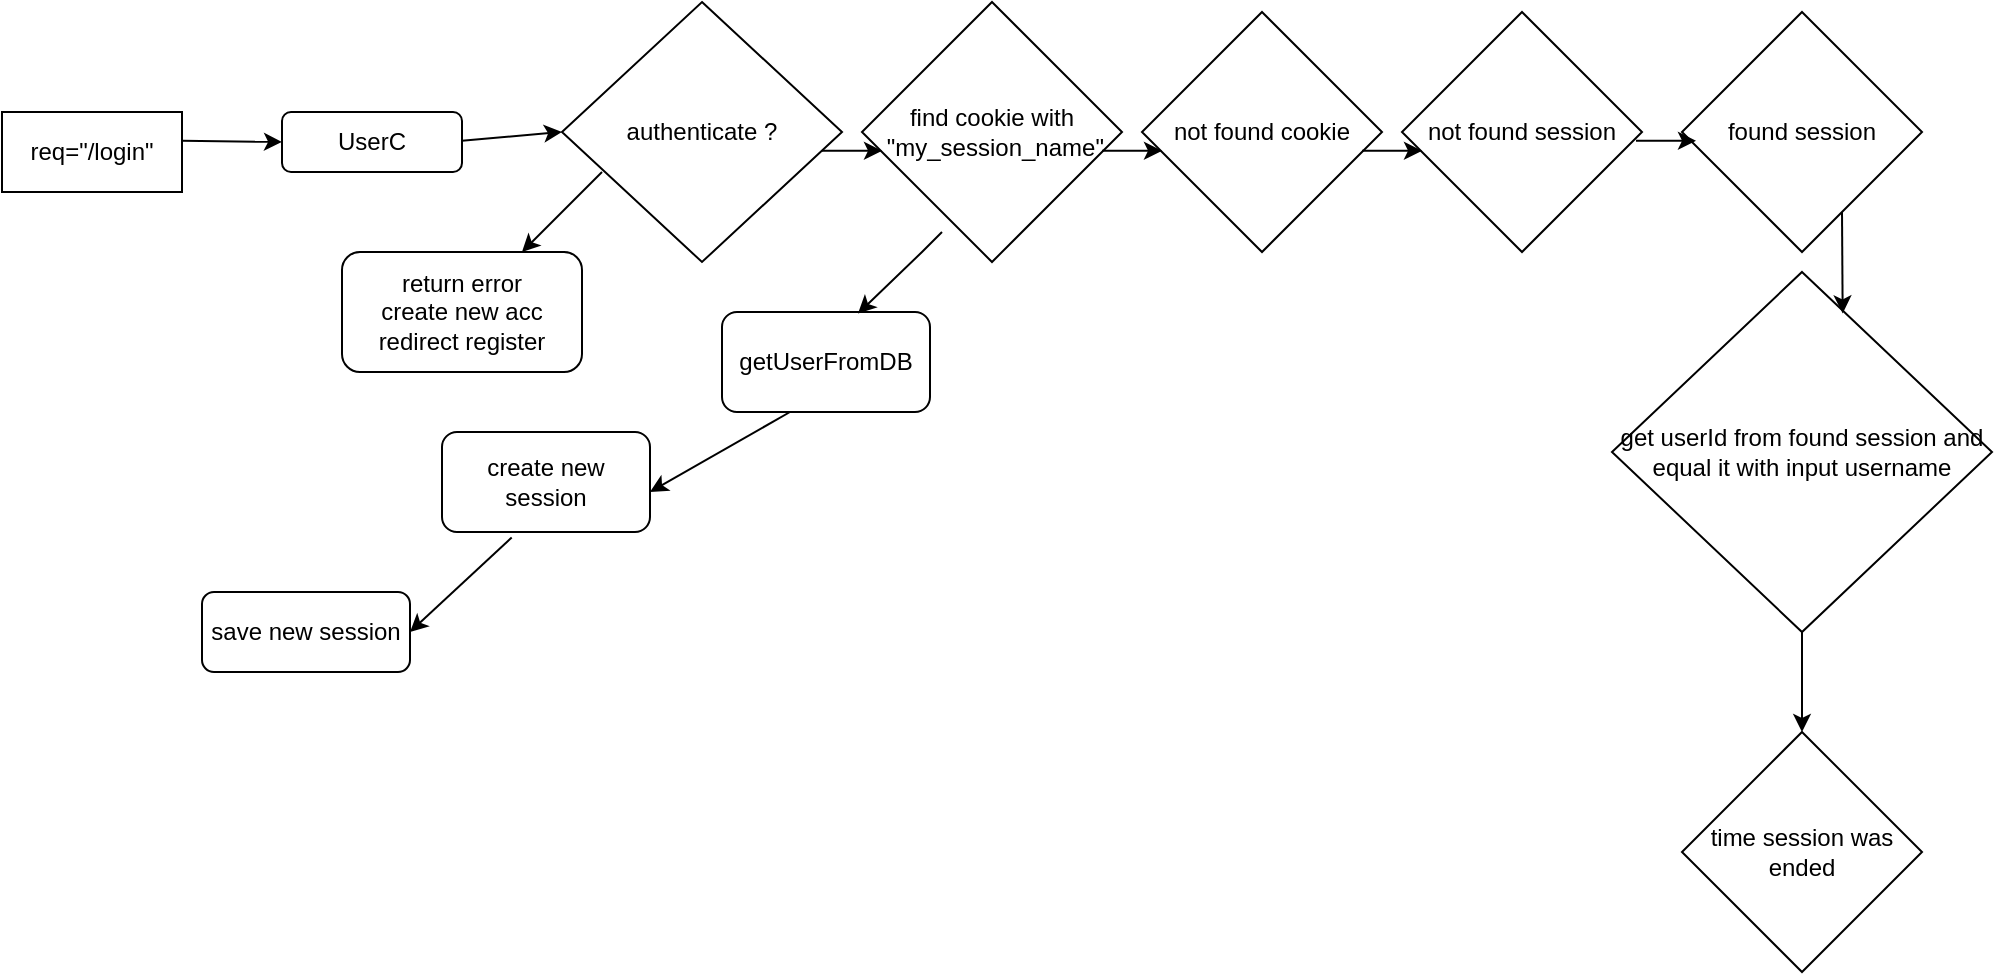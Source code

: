 <mxfile version="28.0.7">
  <diagram name="Страница — 1" id="VPcuTU1iEbOVmTfyuHuL">
    <mxGraphModel dx="1226" dy="671" grid="1" gridSize="10" guides="1" tooltips="1" connect="1" arrows="1" fold="1" page="1" pageScale="1" pageWidth="827" pageHeight="1169" math="0" shadow="0">
      <root>
        <mxCell id="0" />
        <mxCell id="1" parent="0" />
        <mxCell id="oPCBVb5Vz6nHvoKraSoB-1" value="req=&quot;/login&quot;" style="rounded=0;whiteSpace=wrap;html=1;" vertex="1" parent="1">
          <mxGeometry x="10" y="60" width="90" height="40" as="geometry" />
        </mxCell>
        <mxCell id="oPCBVb5Vz6nHvoKraSoB-2" value="UserC" style="rounded=1;whiteSpace=wrap;html=1;" vertex="1" parent="1">
          <mxGeometry x="150" y="60" width="90" height="30" as="geometry" />
        </mxCell>
        <mxCell id="oPCBVb5Vz6nHvoKraSoB-4" value="authenticate ?" style="rhombus;whiteSpace=wrap;html=1;" vertex="1" parent="1">
          <mxGeometry x="290" y="5" width="140" height="130" as="geometry" />
        </mxCell>
        <mxCell id="oPCBVb5Vz6nHvoKraSoB-6" value="return error&lt;br&gt;create new acc&lt;br&gt;redirect register" style="rounded=1;whiteSpace=wrap;html=1;" vertex="1" parent="1">
          <mxGeometry x="180" y="130" width="120" height="60" as="geometry" />
        </mxCell>
        <mxCell id="oPCBVb5Vz6nHvoKraSoB-7" value="find cookie with&lt;div&gt;&amp;nbsp;&quot;my_session_name&quot;&lt;/div&gt;" style="rhombus;whiteSpace=wrap;html=1;" vertex="1" parent="1">
          <mxGeometry x="440" y="5" width="130" height="130" as="geometry" />
        </mxCell>
        <mxCell id="oPCBVb5Vz6nHvoKraSoB-8" value="not found cookie" style="rhombus;whiteSpace=wrap;html=1;" vertex="1" parent="1">
          <mxGeometry x="580" y="10" width="120" height="120" as="geometry" />
        </mxCell>
        <mxCell id="oPCBVb5Vz6nHvoKraSoB-9" value="not found session" style="rhombus;whiteSpace=wrap;html=1;" vertex="1" parent="1">
          <mxGeometry x="710" y="10" width="120" height="120" as="geometry" />
        </mxCell>
        <mxCell id="oPCBVb5Vz6nHvoKraSoB-10" value="getUserFromDB" style="rounded=1;whiteSpace=wrap;html=1;" vertex="1" parent="1">
          <mxGeometry x="370" y="160" width="104" height="50" as="geometry" />
        </mxCell>
        <mxCell id="oPCBVb5Vz6nHvoKraSoB-11" value="create new session" style="rounded=1;whiteSpace=wrap;html=1;" vertex="1" parent="1">
          <mxGeometry x="230" y="220" width="104" height="50" as="geometry" />
        </mxCell>
        <mxCell id="oPCBVb5Vz6nHvoKraSoB-12" value="save new session" style="rounded=1;whiteSpace=wrap;html=1;" vertex="1" parent="1">
          <mxGeometry x="110" y="300" width="104" height="40" as="geometry" />
        </mxCell>
        <mxCell id="oPCBVb5Vz6nHvoKraSoB-13" value="time session was ended" style="rhombus;whiteSpace=wrap;html=1;" vertex="1" parent="1">
          <mxGeometry x="850" y="370" width="120" height="120" as="geometry" />
        </mxCell>
        <mxCell id="oPCBVb5Vz6nHvoKraSoB-14" value="found session" style="rhombus;whiteSpace=wrap;html=1;" vertex="1" parent="1">
          <mxGeometry x="850" y="10" width="120" height="120" as="geometry" />
        </mxCell>
        <mxCell id="oPCBVb5Vz6nHvoKraSoB-15" value="get userId from found session and equal it with input username" style="rhombus;whiteSpace=wrap;html=1;" vertex="1" parent="1">
          <mxGeometry x="815" y="140" width="190" height="180" as="geometry" />
        </mxCell>
        <mxCell id="oPCBVb5Vz6nHvoKraSoB-16" value="" style="endArrow=classic;html=1;rounded=0;" edge="1" parent="1" target="oPCBVb5Vz6nHvoKraSoB-6">
          <mxGeometry width="50" height="50" relative="1" as="geometry">
            <mxPoint x="310" y="90" as="sourcePoint" />
            <mxPoint x="250" y="220" as="targetPoint" />
          </mxGeometry>
        </mxCell>
        <mxCell id="oPCBVb5Vz6nHvoKraSoB-17" value="" style="endArrow=classic;html=1;rounded=0;entryX=0.654;entryY=0.015;entryDx=0;entryDy=0;entryPerimeter=0;" edge="1" parent="1" target="oPCBVb5Vz6nHvoKraSoB-10">
          <mxGeometry width="50" height="50" relative="1" as="geometry">
            <mxPoint x="480" y="120" as="sourcePoint" />
            <mxPoint x="450" y="170" as="targetPoint" />
            <Array as="points">
              <mxPoint x="470" y="130" />
            </Array>
          </mxGeometry>
        </mxCell>
        <mxCell id="oPCBVb5Vz6nHvoKraSoB-20" value="" style="endArrow=classic;html=1;rounded=0;" edge="1" parent="1">
          <mxGeometry width="50" height="50" relative="1" as="geometry">
            <mxPoint x="404" y="210" as="sourcePoint" />
            <mxPoint x="334" y="250" as="targetPoint" />
          </mxGeometry>
        </mxCell>
        <mxCell id="oPCBVb5Vz6nHvoKraSoB-21" value="" style="endArrow=classic;html=1;rounded=0;exitX=0.335;exitY=1.055;exitDx=0;exitDy=0;exitPerimeter=0;" edge="1" parent="1" source="oPCBVb5Vz6nHvoKraSoB-11">
          <mxGeometry width="50" height="50" relative="1" as="geometry">
            <mxPoint x="254" y="280" as="sourcePoint" />
            <mxPoint x="214" y="320" as="targetPoint" />
          </mxGeometry>
        </mxCell>
        <mxCell id="oPCBVb5Vz6nHvoKraSoB-22" value="" style="endArrow=classic;html=1;rounded=0;" edge="1" parent="1">
          <mxGeometry width="50" height="50" relative="1" as="geometry">
            <mxPoint x="420" y="79.41" as="sourcePoint" />
            <mxPoint x="450" y="79.41" as="targetPoint" />
          </mxGeometry>
        </mxCell>
        <mxCell id="oPCBVb5Vz6nHvoKraSoB-23" value="" style="endArrow=classic;html=1;rounded=0;" edge="1" parent="1">
          <mxGeometry width="50" height="50" relative="1" as="geometry">
            <mxPoint x="560" y="79.41" as="sourcePoint" />
            <mxPoint x="590" y="79.41" as="targetPoint" />
          </mxGeometry>
        </mxCell>
        <mxCell id="oPCBVb5Vz6nHvoKraSoB-24" value="" style="endArrow=classic;html=1;rounded=0;" edge="1" parent="1">
          <mxGeometry width="50" height="50" relative="1" as="geometry">
            <mxPoint x="690" y="79.41" as="sourcePoint" />
            <mxPoint x="720" y="79.41" as="targetPoint" />
          </mxGeometry>
        </mxCell>
        <mxCell id="oPCBVb5Vz6nHvoKraSoB-25" value="" style="endArrow=classic;html=1;rounded=0;" edge="1" parent="1">
          <mxGeometry width="50" height="50" relative="1" as="geometry">
            <mxPoint x="827" y="74.41" as="sourcePoint" />
            <mxPoint x="857" y="74.41" as="targetPoint" />
          </mxGeometry>
        </mxCell>
        <mxCell id="oPCBVb5Vz6nHvoKraSoB-26" value="" style="endArrow=classic;html=1;rounded=0;entryX=0.607;entryY=0.115;entryDx=0;entryDy=0;entryPerimeter=0;" edge="1" parent="1" target="oPCBVb5Vz6nHvoKraSoB-15">
          <mxGeometry width="50" height="50" relative="1" as="geometry">
            <mxPoint x="930" y="110" as="sourcePoint" />
            <mxPoint x="930" y="150" as="targetPoint" />
          </mxGeometry>
        </mxCell>
        <mxCell id="oPCBVb5Vz6nHvoKraSoB-27" value="" style="endArrow=classic;html=1;rounded=0;entryX=0.5;entryY=0;entryDx=0;entryDy=0;exitX=0.5;exitY=1;exitDx=0;exitDy=0;" edge="1" parent="1" source="oPCBVb5Vz6nHvoKraSoB-15" target="oPCBVb5Vz6nHvoKraSoB-13">
          <mxGeometry width="50" height="50" relative="1" as="geometry">
            <mxPoint x="900" y="340" as="sourcePoint" />
            <mxPoint x="930" y="340" as="targetPoint" />
          </mxGeometry>
        </mxCell>
        <mxCell id="oPCBVb5Vz6nHvoKraSoB-28" value="" style="endArrow=classic;html=1;rounded=0;entryX=0;entryY=0.5;entryDx=0;entryDy=0;" edge="1" parent="1" target="oPCBVb5Vz6nHvoKraSoB-2">
          <mxGeometry width="50" height="50" relative="1" as="geometry">
            <mxPoint x="100" y="74.41" as="sourcePoint" />
            <mxPoint x="130" y="74.41" as="targetPoint" />
          </mxGeometry>
        </mxCell>
        <mxCell id="oPCBVb5Vz6nHvoKraSoB-29" value="" style="endArrow=classic;html=1;rounded=0;entryX=0;entryY=0.5;entryDx=0;entryDy=0;" edge="1" parent="1" target="oPCBVb5Vz6nHvoKraSoB-4">
          <mxGeometry width="50" height="50" relative="1" as="geometry">
            <mxPoint x="240" y="74.41" as="sourcePoint" />
            <mxPoint x="270" y="74.41" as="targetPoint" />
          </mxGeometry>
        </mxCell>
      </root>
    </mxGraphModel>
  </diagram>
</mxfile>
